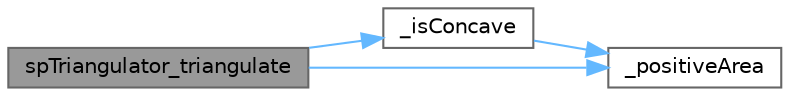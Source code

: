 digraph "spTriangulator_triangulate"
{
 // LATEX_PDF_SIZE
  bgcolor="transparent";
  edge [fontname=Helvetica,fontsize=10,labelfontname=Helvetica,labelfontsize=10];
  node [fontname=Helvetica,fontsize=10,shape=box,height=0.2,width=0.4];
  rankdir="LR";
  Node1 [id="Node000001",label="spTriangulator_triangulate",height=0.2,width=0.4,color="gray40", fillcolor="grey60", style="filled", fontcolor="black",tooltip=" "];
  Node1 -> Node2 [id="edge1_Node000001_Node000002",color="steelblue1",style="solid",tooltip=" "];
  Node2 [id="Node000002",label="_isConcave",height=0.2,width=0.4,color="grey40", fillcolor="white", style="filled",URL="$_triangulator_8c.html#a4fac28b949166a1cb1fdd43e580c1f61",tooltip=" "];
  Node2 -> Node3 [id="edge2_Node000002_Node000003",color="steelblue1",style="solid",tooltip=" "];
  Node3 [id="Node000003",label="_positiveArea",height=0.2,width=0.4,color="grey40", fillcolor="white", style="filled",URL="$_triangulator_8c.html#af98a4e23566015e814d9a955c7fde3e0",tooltip=" "];
  Node1 -> Node3 [id="edge3_Node000001_Node000003",color="steelblue1",style="solid",tooltip=" "];
}
